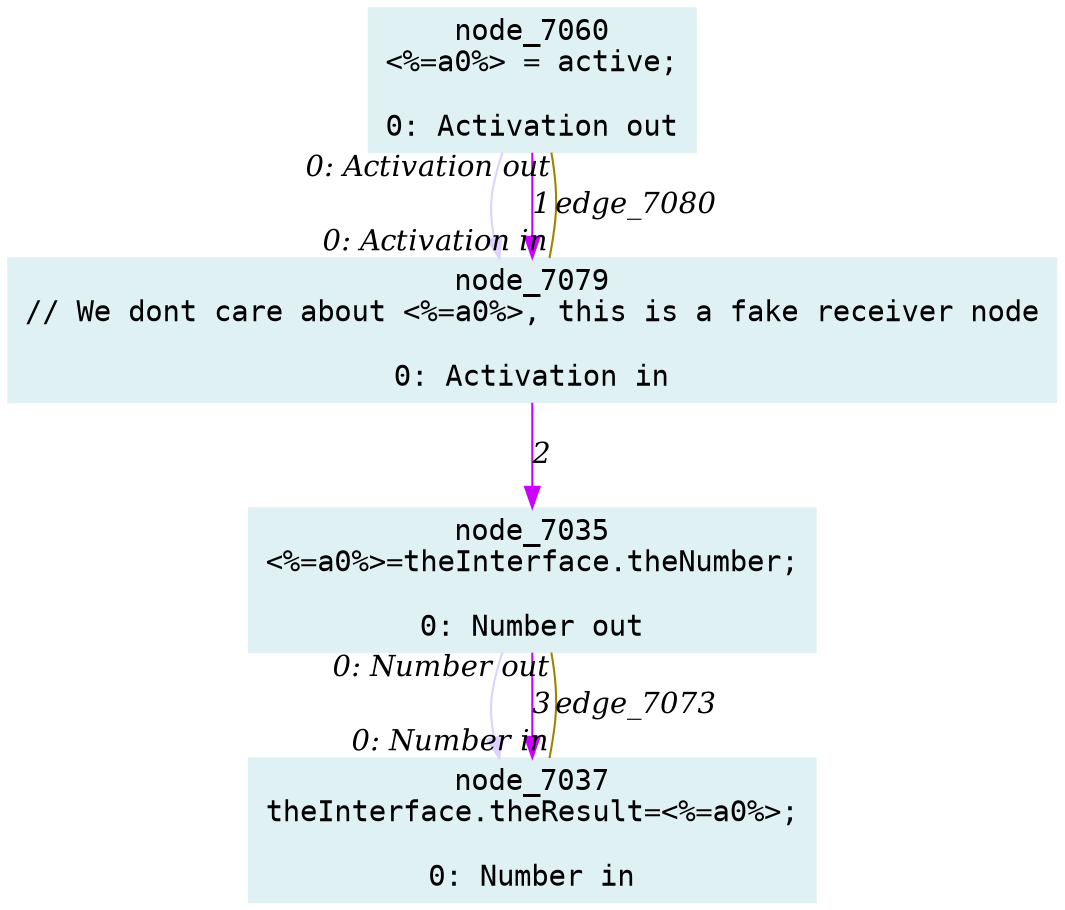 digraph g{node_7035 [shape="box", style="filled", color="#dff1f2", fontname="Courier", label="node_7035
<%=a0%>=theInterface.theNumber;

0: Number out" ]
node_7037 [shape="box", style="filled", color="#dff1f2", fontname="Courier", label="node_7037
theInterface.theResult=<%=a0%>;

0: Number in" ]
node_7060 [shape="box", style="filled", color="#dff1f2", fontname="Courier", label="node_7060
<%=a0%> = active;

0: Activation out" ]
node_7079 [shape="box", style="filled", color="#dff1f2", fontname="Courier", label="node_7079
// We dont care about <%=a0%>, this is a fake receiver node

0: Activation in" ]
node_7035 -> node_7037 [dir=forward, arrowHead=normal, fontname="Times-Italic", arrowsize=1, color="#ddd2ff", label="",  headlabel="", taillabel="" ]
node_7060 -> node_7079 [dir=forward, arrowHead=normal, fontname="Times-Italic", arrowsize=1, color="#ddd2ff", label="",  headlabel="", taillabel="" ]
node_7060 -> node_7079 [dir=forward, arrowHead=normal, fontname="Times-Italic", arrowsize=1, color="#cc00ff", label="1",  headlabel="", taillabel="" ]
node_7079 -> node_7035 [dir=forward, arrowHead=normal, fontname="Times-Italic", arrowsize=1, color="#cc00ff", label="2",  headlabel="", taillabel="" ]
node_7035 -> node_7037 [dir=forward, arrowHead=normal, fontname="Times-Italic", arrowsize=1, color="#cc00ff", label="3",  headlabel="", taillabel="" ]
node_7035 -> node_7037 [dir=none, arrowHead=none, fontname="Times-Italic", arrowsize=1, color="#9d8400", label="edge_7073",  headlabel="0: Number in", taillabel="0: Number out" ]
node_7060 -> node_7079 [dir=none, arrowHead=none, fontname="Times-Italic", arrowsize=1, color="#9d8400", label="edge_7080",  headlabel="0: Activation in", taillabel="0: Activation out" ]
}
